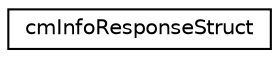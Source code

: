 digraph "Graphical Class Hierarchy"
{
  edge [fontname="Helvetica",fontsize="10",labelfontname="Helvetica",labelfontsize="10"];
  node [fontname="Helvetica",fontsize="10",shape=record];
  rankdir="LR";
  Node1 [label="cmInfoResponseStruct",height=0.2,width=0.4,color="black", fillcolor="white", style="filled",URL="$structcm_info_response_struct.html"];
}
